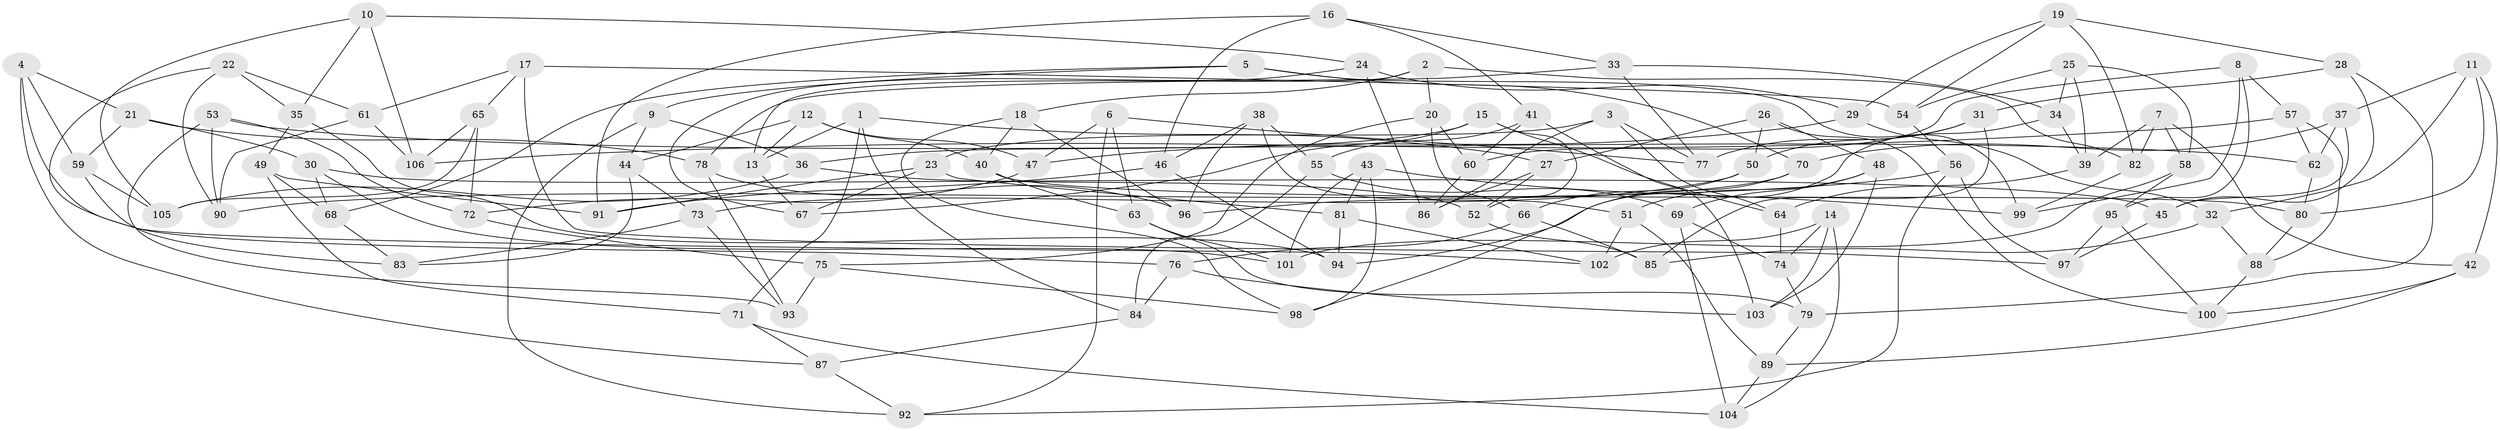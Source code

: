 // Generated by graph-tools (version 1.1) at 2025/58/03/09/25 04:58:45]
// undirected, 106 vertices, 212 edges
graph export_dot {
graph [start="1"]
  node [color=gray90,style=filled];
  1;
  2;
  3;
  4;
  5;
  6;
  7;
  8;
  9;
  10;
  11;
  12;
  13;
  14;
  15;
  16;
  17;
  18;
  19;
  20;
  21;
  22;
  23;
  24;
  25;
  26;
  27;
  28;
  29;
  30;
  31;
  32;
  33;
  34;
  35;
  36;
  37;
  38;
  39;
  40;
  41;
  42;
  43;
  44;
  45;
  46;
  47;
  48;
  49;
  50;
  51;
  52;
  53;
  54;
  55;
  56;
  57;
  58;
  59;
  60;
  61;
  62;
  63;
  64;
  65;
  66;
  67;
  68;
  69;
  70;
  71;
  72;
  73;
  74;
  75;
  76;
  77;
  78;
  79;
  80;
  81;
  82;
  83;
  84;
  85;
  86;
  87;
  88;
  89;
  90;
  91;
  92;
  93;
  94;
  95;
  96;
  97;
  98;
  99;
  100;
  101;
  102;
  103;
  104;
  105;
  106;
  1 -- 13;
  1 -- 71;
  1 -- 27;
  1 -- 84;
  2 -- 18;
  2 -- 13;
  2 -- 20;
  2 -- 82;
  3 -- 77;
  3 -- 86;
  3 -- 64;
  3 -- 23;
  4 -- 102;
  4 -- 87;
  4 -- 21;
  4 -- 59;
  5 -- 99;
  5 -- 68;
  5 -- 9;
  5 -- 70;
  6 -- 77;
  6 -- 92;
  6 -- 63;
  6 -- 47;
  7 -- 58;
  7 -- 82;
  7 -- 39;
  7 -- 42;
  8 -- 99;
  8 -- 95;
  8 -- 60;
  8 -- 57;
  9 -- 36;
  9 -- 44;
  9 -- 92;
  10 -- 105;
  10 -- 24;
  10 -- 106;
  10 -- 35;
  11 -- 80;
  11 -- 37;
  11 -- 42;
  11 -- 32;
  12 -- 13;
  12 -- 47;
  12 -- 44;
  12 -- 40;
  13 -- 67;
  14 -- 103;
  14 -- 104;
  14 -- 74;
  14 -- 102;
  15 -- 67;
  15 -- 36;
  15 -- 52;
  15 -- 64;
  16 -- 41;
  16 -- 91;
  16 -- 33;
  16 -- 46;
  17 -- 54;
  17 -- 61;
  17 -- 65;
  17 -- 97;
  18 -- 98;
  18 -- 40;
  18 -- 96;
  19 -- 28;
  19 -- 82;
  19 -- 29;
  19 -- 54;
  20 -- 75;
  20 -- 66;
  20 -- 60;
  21 -- 30;
  21 -- 78;
  21 -- 59;
  22 -- 76;
  22 -- 61;
  22 -- 35;
  22 -- 90;
  23 -- 91;
  23 -- 81;
  23 -- 67;
  24 -- 86;
  24 -- 29;
  24 -- 67;
  25 -- 39;
  25 -- 34;
  25 -- 58;
  25 -- 54;
  26 -- 50;
  26 -- 48;
  26 -- 100;
  26 -- 27;
  27 -- 86;
  27 -- 52;
  28 -- 45;
  28 -- 31;
  28 -- 79;
  29 -- 32;
  29 -- 47;
  30 -- 45;
  30 -- 68;
  30 -- 101;
  31 -- 77;
  31 -- 50;
  31 -- 85;
  32 -- 85;
  32 -- 88;
  33 -- 34;
  33 -- 77;
  33 -- 78;
  34 -- 39;
  34 -- 94;
  35 -- 94;
  35 -- 49;
  36 -- 105;
  36 -- 52;
  37 -- 45;
  37 -- 70;
  37 -- 62;
  38 -- 96;
  38 -- 51;
  38 -- 46;
  38 -- 55;
  39 -- 64;
  40 -- 80;
  40 -- 63;
  41 -- 103;
  41 -- 55;
  41 -- 60;
  42 -- 100;
  42 -- 89;
  43 -- 99;
  43 -- 81;
  43 -- 98;
  43 -- 101;
  44 -- 83;
  44 -- 73;
  45 -- 97;
  46 -- 94;
  46 -- 91;
  47 -- 72;
  48 -- 69;
  48 -- 51;
  48 -- 103;
  49 -- 68;
  49 -- 91;
  49 -- 71;
  50 -- 73;
  50 -- 66;
  51 -- 89;
  51 -- 102;
  52 -- 85;
  53 -- 93;
  53 -- 90;
  53 -- 62;
  53 -- 72;
  54 -- 56;
  55 -- 69;
  55 -- 84;
  56 -- 97;
  56 -- 92;
  56 -- 90;
  57 -- 88;
  57 -- 62;
  57 -- 106;
  58 -- 101;
  58 -- 95;
  59 -- 105;
  59 -- 83;
  60 -- 86;
  61 -- 106;
  61 -- 90;
  62 -- 80;
  63 -- 101;
  63 -- 79;
  64 -- 74;
  65 -- 106;
  65 -- 105;
  65 -- 72;
  66 -- 76;
  66 -- 85;
  68 -- 83;
  69 -- 74;
  69 -- 104;
  70 -- 96;
  70 -- 98;
  71 -- 87;
  71 -- 104;
  72 -- 75;
  73 -- 83;
  73 -- 93;
  74 -- 79;
  75 -- 98;
  75 -- 93;
  76 -- 103;
  76 -- 84;
  78 -- 93;
  78 -- 96;
  79 -- 89;
  80 -- 88;
  81 -- 102;
  81 -- 94;
  82 -- 99;
  84 -- 87;
  87 -- 92;
  88 -- 100;
  89 -- 104;
  95 -- 100;
  95 -- 97;
}
